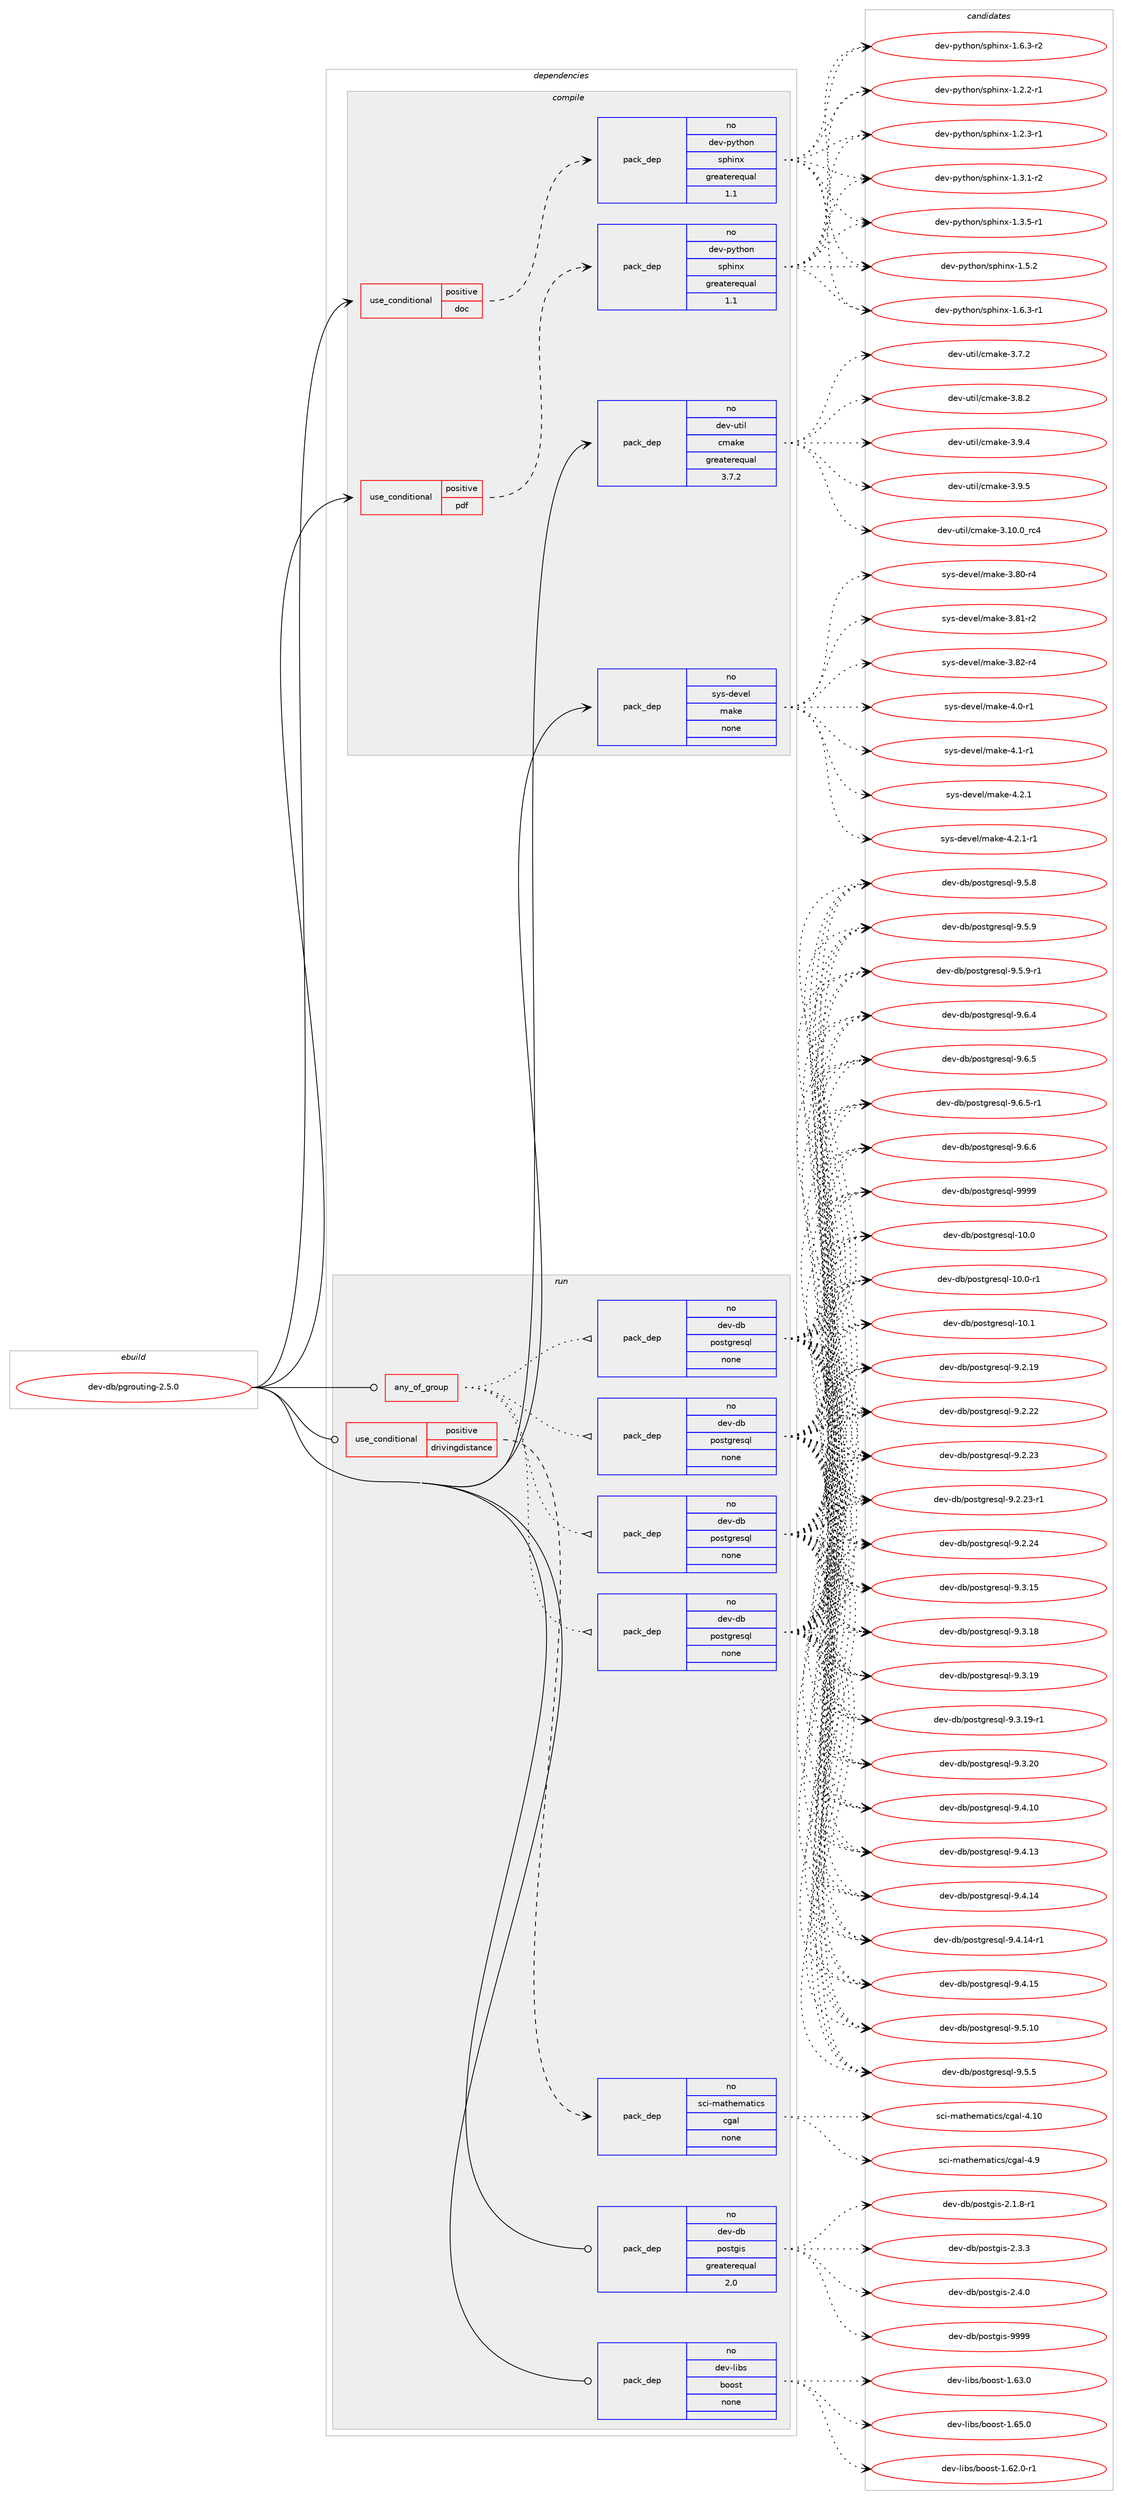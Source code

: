 digraph prolog {

# *************
# Graph options
# *************

newrank=true;
concentrate=true;
compound=true;
graph [rankdir=LR,fontname=Helvetica,fontsize=10,ranksep=1.5];#, ranksep=2.5, nodesep=0.2];
edge  [arrowhead=vee];
node  [fontname=Helvetica,fontsize=10];

# **********
# The ebuild
# **********

subgraph cluster_leftcol {
color=gray;
rank=same;
label=<<i>ebuild</i>>;
id [label="dev-db/pgrouting-2.5.0", color=red, width=4, href="../dev-db/pgrouting-2.5.0.svg"];
}

# ****************
# The dependencies
# ****************

subgraph cluster_midcol {
color=gray;
label=<<i>dependencies</i>>;
subgraph cluster_compile {
fillcolor="#eeeeee";
style=filled;
label=<<i>compile</i>>;
subgraph cond16536 {
dependency68801 [label=<<TABLE BORDER="0" CELLBORDER="1" CELLSPACING="0" CELLPADDING="4"><TR><TD ROWSPAN="3" CELLPADDING="10">use_conditional</TD></TR><TR><TD>positive</TD></TR><TR><TD>doc</TD></TR></TABLE>>, shape=none, color=red];
subgraph pack50741 {
dependency68802 [label=<<TABLE BORDER="0" CELLBORDER="1" CELLSPACING="0" CELLPADDING="4" WIDTH="220"><TR><TD ROWSPAN="6" CELLPADDING="30">pack_dep</TD></TR><TR><TD WIDTH="110">no</TD></TR><TR><TD>dev-python</TD></TR><TR><TD>sphinx</TD></TR><TR><TD>greaterequal</TD></TR><TR><TD>1.1</TD></TR></TABLE>>, shape=none, color=blue];
}
dependency68801:e -> dependency68802:w [weight=20,style="dashed",arrowhead="vee"];
}
id:e -> dependency68801:w [weight=20,style="solid",arrowhead="vee"];
subgraph cond16537 {
dependency68803 [label=<<TABLE BORDER="0" CELLBORDER="1" CELLSPACING="0" CELLPADDING="4"><TR><TD ROWSPAN="3" CELLPADDING="10">use_conditional</TD></TR><TR><TD>positive</TD></TR><TR><TD>pdf</TD></TR></TABLE>>, shape=none, color=red];
subgraph pack50742 {
dependency68804 [label=<<TABLE BORDER="0" CELLBORDER="1" CELLSPACING="0" CELLPADDING="4" WIDTH="220"><TR><TD ROWSPAN="6" CELLPADDING="30">pack_dep</TD></TR><TR><TD WIDTH="110">no</TD></TR><TR><TD>dev-python</TD></TR><TR><TD>sphinx</TD></TR><TR><TD>greaterequal</TD></TR><TR><TD>1.1</TD></TR></TABLE>>, shape=none, color=blue];
}
dependency68803:e -> dependency68804:w [weight=20,style="dashed",arrowhead="vee"];
}
id:e -> dependency68803:w [weight=20,style="solid",arrowhead="vee"];
subgraph pack50743 {
dependency68805 [label=<<TABLE BORDER="0" CELLBORDER="1" CELLSPACING="0" CELLPADDING="4" WIDTH="220"><TR><TD ROWSPAN="6" CELLPADDING="30">pack_dep</TD></TR><TR><TD WIDTH="110">no</TD></TR><TR><TD>dev-util</TD></TR><TR><TD>cmake</TD></TR><TR><TD>greaterequal</TD></TR><TR><TD>3.7.2</TD></TR></TABLE>>, shape=none, color=blue];
}
id:e -> dependency68805:w [weight=20,style="solid",arrowhead="vee"];
subgraph pack50744 {
dependency68806 [label=<<TABLE BORDER="0" CELLBORDER="1" CELLSPACING="0" CELLPADDING="4" WIDTH="220"><TR><TD ROWSPAN="6" CELLPADDING="30">pack_dep</TD></TR><TR><TD WIDTH="110">no</TD></TR><TR><TD>sys-devel</TD></TR><TR><TD>make</TD></TR><TR><TD>none</TD></TR><TR><TD></TD></TR></TABLE>>, shape=none, color=blue];
}
id:e -> dependency68806:w [weight=20,style="solid",arrowhead="vee"];
}
subgraph cluster_compileandrun {
fillcolor="#eeeeee";
style=filled;
label=<<i>compile and run</i>>;
}
subgraph cluster_run {
fillcolor="#eeeeee";
style=filled;
label=<<i>run</i>>;
subgraph any1494 {
dependency68807 [label=<<TABLE BORDER="0" CELLBORDER="1" CELLSPACING="0" CELLPADDING="4"><TR><TD CELLPADDING="10">any_of_group</TD></TR></TABLE>>, shape=none, color=red];subgraph pack50745 {
dependency68808 [label=<<TABLE BORDER="0" CELLBORDER="1" CELLSPACING="0" CELLPADDING="4" WIDTH="220"><TR><TD ROWSPAN="6" CELLPADDING="30">pack_dep</TD></TR><TR><TD WIDTH="110">no</TD></TR><TR><TD>dev-db</TD></TR><TR><TD>postgresql</TD></TR><TR><TD>none</TD></TR><TR><TD></TD></TR></TABLE>>, shape=none, color=blue];
}
dependency68807:e -> dependency68808:w [weight=20,style="dotted",arrowhead="oinv"];
subgraph pack50746 {
dependency68809 [label=<<TABLE BORDER="0" CELLBORDER="1" CELLSPACING="0" CELLPADDING="4" WIDTH="220"><TR><TD ROWSPAN="6" CELLPADDING="30">pack_dep</TD></TR><TR><TD WIDTH="110">no</TD></TR><TR><TD>dev-db</TD></TR><TR><TD>postgresql</TD></TR><TR><TD>none</TD></TR><TR><TD></TD></TR></TABLE>>, shape=none, color=blue];
}
dependency68807:e -> dependency68809:w [weight=20,style="dotted",arrowhead="oinv"];
subgraph pack50747 {
dependency68810 [label=<<TABLE BORDER="0" CELLBORDER="1" CELLSPACING="0" CELLPADDING="4" WIDTH="220"><TR><TD ROWSPAN="6" CELLPADDING="30">pack_dep</TD></TR><TR><TD WIDTH="110">no</TD></TR><TR><TD>dev-db</TD></TR><TR><TD>postgresql</TD></TR><TR><TD>none</TD></TR><TR><TD></TD></TR></TABLE>>, shape=none, color=blue];
}
dependency68807:e -> dependency68810:w [weight=20,style="dotted",arrowhead="oinv"];
subgraph pack50748 {
dependency68811 [label=<<TABLE BORDER="0" CELLBORDER="1" CELLSPACING="0" CELLPADDING="4" WIDTH="220"><TR><TD ROWSPAN="6" CELLPADDING="30">pack_dep</TD></TR><TR><TD WIDTH="110">no</TD></TR><TR><TD>dev-db</TD></TR><TR><TD>postgresql</TD></TR><TR><TD>none</TD></TR><TR><TD></TD></TR></TABLE>>, shape=none, color=blue];
}
dependency68807:e -> dependency68811:w [weight=20,style="dotted",arrowhead="oinv"];
}
id:e -> dependency68807:w [weight=20,style="solid",arrowhead="odot"];
subgraph cond16538 {
dependency68812 [label=<<TABLE BORDER="0" CELLBORDER="1" CELLSPACING="0" CELLPADDING="4"><TR><TD ROWSPAN="3" CELLPADDING="10">use_conditional</TD></TR><TR><TD>positive</TD></TR><TR><TD>drivingdistance</TD></TR></TABLE>>, shape=none, color=red];
subgraph pack50749 {
dependency68813 [label=<<TABLE BORDER="0" CELLBORDER="1" CELLSPACING="0" CELLPADDING="4" WIDTH="220"><TR><TD ROWSPAN="6" CELLPADDING="30">pack_dep</TD></TR><TR><TD WIDTH="110">no</TD></TR><TR><TD>sci-mathematics</TD></TR><TR><TD>cgal</TD></TR><TR><TD>none</TD></TR><TR><TD></TD></TR></TABLE>>, shape=none, color=blue];
}
dependency68812:e -> dependency68813:w [weight=20,style="dashed",arrowhead="vee"];
}
id:e -> dependency68812:w [weight=20,style="solid",arrowhead="odot"];
subgraph pack50750 {
dependency68814 [label=<<TABLE BORDER="0" CELLBORDER="1" CELLSPACING="0" CELLPADDING="4" WIDTH="220"><TR><TD ROWSPAN="6" CELLPADDING="30">pack_dep</TD></TR><TR><TD WIDTH="110">no</TD></TR><TR><TD>dev-db</TD></TR><TR><TD>postgis</TD></TR><TR><TD>greaterequal</TD></TR><TR><TD>2.0</TD></TR></TABLE>>, shape=none, color=blue];
}
id:e -> dependency68814:w [weight=20,style="solid",arrowhead="odot"];
subgraph pack50751 {
dependency68815 [label=<<TABLE BORDER="0" CELLBORDER="1" CELLSPACING="0" CELLPADDING="4" WIDTH="220"><TR><TD ROWSPAN="6" CELLPADDING="30">pack_dep</TD></TR><TR><TD WIDTH="110">no</TD></TR><TR><TD>dev-libs</TD></TR><TR><TD>boost</TD></TR><TR><TD>none</TD></TR><TR><TD></TD></TR></TABLE>>, shape=none, color=blue];
}
id:e -> dependency68815:w [weight=20,style="solid",arrowhead="odot"];
}
}

# **************
# The candidates
# **************

subgraph cluster_choices {
rank=same;
color=gray;
label=<<i>candidates</i>>;

subgraph choice50741 {
color=black;
nodesep=1;
choice10010111845112121116104111110471151121041051101204549465046504511449 [label="dev-python/sphinx-1.2.2-r1", color=red, width=4,href="../dev-python/sphinx-1.2.2-r1.svg"];
choice10010111845112121116104111110471151121041051101204549465046514511449 [label="dev-python/sphinx-1.2.3-r1", color=red, width=4,href="../dev-python/sphinx-1.2.3-r1.svg"];
choice10010111845112121116104111110471151121041051101204549465146494511450 [label="dev-python/sphinx-1.3.1-r2", color=red, width=4,href="../dev-python/sphinx-1.3.1-r2.svg"];
choice10010111845112121116104111110471151121041051101204549465146534511449 [label="dev-python/sphinx-1.3.5-r1", color=red, width=4,href="../dev-python/sphinx-1.3.5-r1.svg"];
choice1001011184511212111610411111047115112104105110120454946534650 [label="dev-python/sphinx-1.5.2", color=red, width=4,href="../dev-python/sphinx-1.5.2.svg"];
choice10010111845112121116104111110471151121041051101204549465446514511449 [label="dev-python/sphinx-1.6.3-r1", color=red, width=4,href="../dev-python/sphinx-1.6.3-r1.svg"];
choice10010111845112121116104111110471151121041051101204549465446514511450 [label="dev-python/sphinx-1.6.3-r2", color=red, width=4,href="../dev-python/sphinx-1.6.3-r2.svg"];
dependency68802:e -> choice10010111845112121116104111110471151121041051101204549465046504511449:w [style=dotted,weight="100"];
dependency68802:e -> choice10010111845112121116104111110471151121041051101204549465046514511449:w [style=dotted,weight="100"];
dependency68802:e -> choice10010111845112121116104111110471151121041051101204549465146494511450:w [style=dotted,weight="100"];
dependency68802:e -> choice10010111845112121116104111110471151121041051101204549465146534511449:w [style=dotted,weight="100"];
dependency68802:e -> choice1001011184511212111610411111047115112104105110120454946534650:w [style=dotted,weight="100"];
dependency68802:e -> choice10010111845112121116104111110471151121041051101204549465446514511449:w [style=dotted,weight="100"];
dependency68802:e -> choice10010111845112121116104111110471151121041051101204549465446514511450:w [style=dotted,weight="100"];
}
subgraph choice50742 {
color=black;
nodesep=1;
choice10010111845112121116104111110471151121041051101204549465046504511449 [label="dev-python/sphinx-1.2.2-r1", color=red, width=4,href="../dev-python/sphinx-1.2.2-r1.svg"];
choice10010111845112121116104111110471151121041051101204549465046514511449 [label="dev-python/sphinx-1.2.3-r1", color=red, width=4,href="../dev-python/sphinx-1.2.3-r1.svg"];
choice10010111845112121116104111110471151121041051101204549465146494511450 [label="dev-python/sphinx-1.3.1-r2", color=red, width=4,href="../dev-python/sphinx-1.3.1-r2.svg"];
choice10010111845112121116104111110471151121041051101204549465146534511449 [label="dev-python/sphinx-1.3.5-r1", color=red, width=4,href="../dev-python/sphinx-1.3.5-r1.svg"];
choice1001011184511212111610411111047115112104105110120454946534650 [label="dev-python/sphinx-1.5.2", color=red, width=4,href="../dev-python/sphinx-1.5.2.svg"];
choice10010111845112121116104111110471151121041051101204549465446514511449 [label="dev-python/sphinx-1.6.3-r1", color=red, width=4,href="../dev-python/sphinx-1.6.3-r1.svg"];
choice10010111845112121116104111110471151121041051101204549465446514511450 [label="dev-python/sphinx-1.6.3-r2", color=red, width=4,href="../dev-python/sphinx-1.6.3-r2.svg"];
dependency68804:e -> choice10010111845112121116104111110471151121041051101204549465046504511449:w [style=dotted,weight="100"];
dependency68804:e -> choice10010111845112121116104111110471151121041051101204549465046514511449:w [style=dotted,weight="100"];
dependency68804:e -> choice10010111845112121116104111110471151121041051101204549465146494511450:w [style=dotted,weight="100"];
dependency68804:e -> choice10010111845112121116104111110471151121041051101204549465146534511449:w [style=dotted,weight="100"];
dependency68804:e -> choice1001011184511212111610411111047115112104105110120454946534650:w [style=dotted,weight="100"];
dependency68804:e -> choice10010111845112121116104111110471151121041051101204549465446514511449:w [style=dotted,weight="100"];
dependency68804:e -> choice10010111845112121116104111110471151121041051101204549465446514511450:w [style=dotted,weight="100"];
}
subgraph choice50743 {
color=black;
nodesep=1;
choice1001011184511711610510847991099710710145514649484648951149952 [label="dev-util/cmake-3.10.0_rc4", color=red, width=4,href="../dev-util/cmake-3.10.0_rc4.svg"];
choice10010111845117116105108479910997107101455146554650 [label="dev-util/cmake-3.7.2", color=red, width=4,href="../dev-util/cmake-3.7.2.svg"];
choice10010111845117116105108479910997107101455146564650 [label="dev-util/cmake-3.8.2", color=red, width=4,href="../dev-util/cmake-3.8.2.svg"];
choice10010111845117116105108479910997107101455146574652 [label="dev-util/cmake-3.9.4", color=red, width=4,href="../dev-util/cmake-3.9.4.svg"];
choice10010111845117116105108479910997107101455146574653 [label="dev-util/cmake-3.9.5", color=red, width=4,href="../dev-util/cmake-3.9.5.svg"];
dependency68805:e -> choice1001011184511711610510847991099710710145514649484648951149952:w [style=dotted,weight="100"];
dependency68805:e -> choice10010111845117116105108479910997107101455146554650:w [style=dotted,weight="100"];
dependency68805:e -> choice10010111845117116105108479910997107101455146564650:w [style=dotted,weight="100"];
dependency68805:e -> choice10010111845117116105108479910997107101455146574652:w [style=dotted,weight="100"];
dependency68805:e -> choice10010111845117116105108479910997107101455146574653:w [style=dotted,weight="100"];
}
subgraph choice50744 {
color=black;
nodesep=1;
choice11512111545100101118101108471099710710145514656484511452 [label="sys-devel/make-3.80-r4", color=red, width=4,href="../sys-devel/make-3.80-r4.svg"];
choice11512111545100101118101108471099710710145514656494511450 [label="sys-devel/make-3.81-r2", color=red, width=4,href="../sys-devel/make-3.81-r2.svg"];
choice11512111545100101118101108471099710710145514656504511452 [label="sys-devel/make-3.82-r4", color=red, width=4,href="../sys-devel/make-3.82-r4.svg"];
choice115121115451001011181011084710997107101455246484511449 [label="sys-devel/make-4.0-r1", color=red, width=4,href="../sys-devel/make-4.0-r1.svg"];
choice115121115451001011181011084710997107101455246494511449 [label="sys-devel/make-4.1-r1", color=red, width=4,href="../sys-devel/make-4.1-r1.svg"];
choice115121115451001011181011084710997107101455246504649 [label="sys-devel/make-4.2.1", color=red, width=4,href="../sys-devel/make-4.2.1.svg"];
choice1151211154510010111810110847109971071014552465046494511449 [label="sys-devel/make-4.2.1-r1", color=red, width=4,href="../sys-devel/make-4.2.1-r1.svg"];
dependency68806:e -> choice11512111545100101118101108471099710710145514656484511452:w [style=dotted,weight="100"];
dependency68806:e -> choice11512111545100101118101108471099710710145514656494511450:w [style=dotted,weight="100"];
dependency68806:e -> choice11512111545100101118101108471099710710145514656504511452:w [style=dotted,weight="100"];
dependency68806:e -> choice115121115451001011181011084710997107101455246484511449:w [style=dotted,weight="100"];
dependency68806:e -> choice115121115451001011181011084710997107101455246494511449:w [style=dotted,weight="100"];
dependency68806:e -> choice115121115451001011181011084710997107101455246504649:w [style=dotted,weight="100"];
dependency68806:e -> choice1151211154510010111810110847109971071014552465046494511449:w [style=dotted,weight="100"];
}
subgraph choice50745 {
color=black;
nodesep=1;
choice1001011184510098471121111151161031141011151131084549484648 [label="dev-db/postgresql-10.0", color=red, width=4,href="../dev-db/postgresql-10.0.svg"];
choice10010111845100984711211111511610311410111511310845494846484511449 [label="dev-db/postgresql-10.0-r1", color=red, width=4,href="../dev-db/postgresql-10.0-r1.svg"];
choice1001011184510098471121111151161031141011151131084549484649 [label="dev-db/postgresql-10.1", color=red, width=4,href="../dev-db/postgresql-10.1.svg"];
choice10010111845100984711211111511610311410111511310845574650464957 [label="dev-db/postgresql-9.2.19", color=red, width=4,href="../dev-db/postgresql-9.2.19.svg"];
choice10010111845100984711211111511610311410111511310845574650465050 [label="dev-db/postgresql-9.2.22", color=red, width=4,href="../dev-db/postgresql-9.2.22.svg"];
choice10010111845100984711211111511610311410111511310845574650465051 [label="dev-db/postgresql-9.2.23", color=red, width=4,href="../dev-db/postgresql-9.2.23.svg"];
choice100101118451009847112111115116103114101115113108455746504650514511449 [label="dev-db/postgresql-9.2.23-r1", color=red, width=4,href="../dev-db/postgresql-9.2.23-r1.svg"];
choice10010111845100984711211111511610311410111511310845574650465052 [label="dev-db/postgresql-9.2.24", color=red, width=4,href="../dev-db/postgresql-9.2.24.svg"];
choice10010111845100984711211111511610311410111511310845574651464953 [label="dev-db/postgresql-9.3.15", color=red, width=4,href="../dev-db/postgresql-9.3.15.svg"];
choice10010111845100984711211111511610311410111511310845574651464956 [label="dev-db/postgresql-9.3.18", color=red, width=4,href="../dev-db/postgresql-9.3.18.svg"];
choice10010111845100984711211111511610311410111511310845574651464957 [label="dev-db/postgresql-9.3.19", color=red, width=4,href="../dev-db/postgresql-9.3.19.svg"];
choice100101118451009847112111115116103114101115113108455746514649574511449 [label="dev-db/postgresql-9.3.19-r1", color=red, width=4,href="../dev-db/postgresql-9.3.19-r1.svg"];
choice10010111845100984711211111511610311410111511310845574651465048 [label="dev-db/postgresql-9.3.20", color=red, width=4,href="../dev-db/postgresql-9.3.20.svg"];
choice10010111845100984711211111511610311410111511310845574652464948 [label="dev-db/postgresql-9.4.10", color=red, width=4,href="../dev-db/postgresql-9.4.10.svg"];
choice10010111845100984711211111511610311410111511310845574652464951 [label="dev-db/postgresql-9.4.13", color=red, width=4,href="../dev-db/postgresql-9.4.13.svg"];
choice10010111845100984711211111511610311410111511310845574652464952 [label="dev-db/postgresql-9.4.14", color=red, width=4,href="../dev-db/postgresql-9.4.14.svg"];
choice100101118451009847112111115116103114101115113108455746524649524511449 [label="dev-db/postgresql-9.4.14-r1", color=red, width=4,href="../dev-db/postgresql-9.4.14-r1.svg"];
choice10010111845100984711211111511610311410111511310845574652464953 [label="dev-db/postgresql-9.4.15", color=red, width=4,href="../dev-db/postgresql-9.4.15.svg"];
choice10010111845100984711211111511610311410111511310845574653464948 [label="dev-db/postgresql-9.5.10", color=red, width=4,href="../dev-db/postgresql-9.5.10.svg"];
choice100101118451009847112111115116103114101115113108455746534653 [label="dev-db/postgresql-9.5.5", color=red, width=4,href="../dev-db/postgresql-9.5.5.svg"];
choice100101118451009847112111115116103114101115113108455746534656 [label="dev-db/postgresql-9.5.8", color=red, width=4,href="../dev-db/postgresql-9.5.8.svg"];
choice100101118451009847112111115116103114101115113108455746534657 [label="dev-db/postgresql-9.5.9", color=red, width=4,href="../dev-db/postgresql-9.5.9.svg"];
choice1001011184510098471121111151161031141011151131084557465346574511449 [label="dev-db/postgresql-9.5.9-r1", color=red, width=4,href="../dev-db/postgresql-9.5.9-r1.svg"];
choice100101118451009847112111115116103114101115113108455746544652 [label="dev-db/postgresql-9.6.4", color=red, width=4,href="../dev-db/postgresql-9.6.4.svg"];
choice100101118451009847112111115116103114101115113108455746544653 [label="dev-db/postgresql-9.6.5", color=red, width=4,href="../dev-db/postgresql-9.6.5.svg"];
choice1001011184510098471121111151161031141011151131084557465446534511449 [label="dev-db/postgresql-9.6.5-r1", color=red, width=4,href="../dev-db/postgresql-9.6.5-r1.svg"];
choice100101118451009847112111115116103114101115113108455746544654 [label="dev-db/postgresql-9.6.6", color=red, width=4,href="../dev-db/postgresql-9.6.6.svg"];
choice1001011184510098471121111151161031141011151131084557575757 [label="dev-db/postgresql-9999", color=red, width=4,href="../dev-db/postgresql-9999.svg"];
dependency68808:e -> choice1001011184510098471121111151161031141011151131084549484648:w [style=dotted,weight="100"];
dependency68808:e -> choice10010111845100984711211111511610311410111511310845494846484511449:w [style=dotted,weight="100"];
dependency68808:e -> choice1001011184510098471121111151161031141011151131084549484649:w [style=dotted,weight="100"];
dependency68808:e -> choice10010111845100984711211111511610311410111511310845574650464957:w [style=dotted,weight="100"];
dependency68808:e -> choice10010111845100984711211111511610311410111511310845574650465050:w [style=dotted,weight="100"];
dependency68808:e -> choice10010111845100984711211111511610311410111511310845574650465051:w [style=dotted,weight="100"];
dependency68808:e -> choice100101118451009847112111115116103114101115113108455746504650514511449:w [style=dotted,weight="100"];
dependency68808:e -> choice10010111845100984711211111511610311410111511310845574650465052:w [style=dotted,weight="100"];
dependency68808:e -> choice10010111845100984711211111511610311410111511310845574651464953:w [style=dotted,weight="100"];
dependency68808:e -> choice10010111845100984711211111511610311410111511310845574651464956:w [style=dotted,weight="100"];
dependency68808:e -> choice10010111845100984711211111511610311410111511310845574651464957:w [style=dotted,weight="100"];
dependency68808:e -> choice100101118451009847112111115116103114101115113108455746514649574511449:w [style=dotted,weight="100"];
dependency68808:e -> choice10010111845100984711211111511610311410111511310845574651465048:w [style=dotted,weight="100"];
dependency68808:e -> choice10010111845100984711211111511610311410111511310845574652464948:w [style=dotted,weight="100"];
dependency68808:e -> choice10010111845100984711211111511610311410111511310845574652464951:w [style=dotted,weight="100"];
dependency68808:e -> choice10010111845100984711211111511610311410111511310845574652464952:w [style=dotted,weight="100"];
dependency68808:e -> choice100101118451009847112111115116103114101115113108455746524649524511449:w [style=dotted,weight="100"];
dependency68808:e -> choice10010111845100984711211111511610311410111511310845574652464953:w [style=dotted,weight="100"];
dependency68808:e -> choice10010111845100984711211111511610311410111511310845574653464948:w [style=dotted,weight="100"];
dependency68808:e -> choice100101118451009847112111115116103114101115113108455746534653:w [style=dotted,weight="100"];
dependency68808:e -> choice100101118451009847112111115116103114101115113108455746534656:w [style=dotted,weight="100"];
dependency68808:e -> choice100101118451009847112111115116103114101115113108455746534657:w [style=dotted,weight="100"];
dependency68808:e -> choice1001011184510098471121111151161031141011151131084557465346574511449:w [style=dotted,weight="100"];
dependency68808:e -> choice100101118451009847112111115116103114101115113108455746544652:w [style=dotted,weight="100"];
dependency68808:e -> choice100101118451009847112111115116103114101115113108455746544653:w [style=dotted,weight="100"];
dependency68808:e -> choice1001011184510098471121111151161031141011151131084557465446534511449:w [style=dotted,weight="100"];
dependency68808:e -> choice100101118451009847112111115116103114101115113108455746544654:w [style=dotted,weight="100"];
dependency68808:e -> choice1001011184510098471121111151161031141011151131084557575757:w [style=dotted,weight="100"];
}
subgraph choice50746 {
color=black;
nodesep=1;
choice1001011184510098471121111151161031141011151131084549484648 [label="dev-db/postgresql-10.0", color=red, width=4,href="../dev-db/postgresql-10.0.svg"];
choice10010111845100984711211111511610311410111511310845494846484511449 [label="dev-db/postgresql-10.0-r1", color=red, width=4,href="../dev-db/postgresql-10.0-r1.svg"];
choice1001011184510098471121111151161031141011151131084549484649 [label="dev-db/postgresql-10.1", color=red, width=4,href="../dev-db/postgresql-10.1.svg"];
choice10010111845100984711211111511610311410111511310845574650464957 [label="dev-db/postgresql-9.2.19", color=red, width=4,href="../dev-db/postgresql-9.2.19.svg"];
choice10010111845100984711211111511610311410111511310845574650465050 [label="dev-db/postgresql-9.2.22", color=red, width=4,href="../dev-db/postgresql-9.2.22.svg"];
choice10010111845100984711211111511610311410111511310845574650465051 [label="dev-db/postgresql-9.2.23", color=red, width=4,href="../dev-db/postgresql-9.2.23.svg"];
choice100101118451009847112111115116103114101115113108455746504650514511449 [label="dev-db/postgresql-9.2.23-r1", color=red, width=4,href="../dev-db/postgresql-9.2.23-r1.svg"];
choice10010111845100984711211111511610311410111511310845574650465052 [label="dev-db/postgresql-9.2.24", color=red, width=4,href="../dev-db/postgresql-9.2.24.svg"];
choice10010111845100984711211111511610311410111511310845574651464953 [label="dev-db/postgresql-9.3.15", color=red, width=4,href="../dev-db/postgresql-9.3.15.svg"];
choice10010111845100984711211111511610311410111511310845574651464956 [label="dev-db/postgresql-9.3.18", color=red, width=4,href="../dev-db/postgresql-9.3.18.svg"];
choice10010111845100984711211111511610311410111511310845574651464957 [label="dev-db/postgresql-9.3.19", color=red, width=4,href="../dev-db/postgresql-9.3.19.svg"];
choice100101118451009847112111115116103114101115113108455746514649574511449 [label="dev-db/postgresql-9.3.19-r1", color=red, width=4,href="../dev-db/postgresql-9.3.19-r1.svg"];
choice10010111845100984711211111511610311410111511310845574651465048 [label="dev-db/postgresql-9.3.20", color=red, width=4,href="../dev-db/postgresql-9.3.20.svg"];
choice10010111845100984711211111511610311410111511310845574652464948 [label="dev-db/postgresql-9.4.10", color=red, width=4,href="../dev-db/postgresql-9.4.10.svg"];
choice10010111845100984711211111511610311410111511310845574652464951 [label="dev-db/postgresql-9.4.13", color=red, width=4,href="../dev-db/postgresql-9.4.13.svg"];
choice10010111845100984711211111511610311410111511310845574652464952 [label="dev-db/postgresql-9.4.14", color=red, width=4,href="../dev-db/postgresql-9.4.14.svg"];
choice100101118451009847112111115116103114101115113108455746524649524511449 [label="dev-db/postgresql-9.4.14-r1", color=red, width=4,href="../dev-db/postgresql-9.4.14-r1.svg"];
choice10010111845100984711211111511610311410111511310845574652464953 [label="dev-db/postgresql-9.4.15", color=red, width=4,href="../dev-db/postgresql-9.4.15.svg"];
choice10010111845100984711211111511610311410111511310845574653464948 [label="dev-db/postgresql-9.5.10", color=red, width=4,href="../dev-db/postgresql-9.5.10.svg"];
choice100101118451009847112111115116103114101115113108455746534653 [label="dev-db/postgresql-9.5.5", color=red, width=4,href="../dev-db/postgresql-9.5.5.svg"];
choice100101118451009847112111115116103114101115113108455746534656 [label="dev-db/postgresql-9.5.8", color=red, width=4,href="../dev-db/postgresql-9.5.8.svg"];
choice100101118451009847112111115116103114101115113108455746534657 [label="dev-db/postgresql-9.5.9", color=red, width=4,href="../dev-db/postgresql-9.5.9.svg"];
choice1001011184510098471121111151161031141011151131084557465346574511449 [label="dev-db/postgresql-9.5.9-r1", color=red, width=4,href="../dev-db/postgresql-9.5.9-r1.svg"];
choice100101118451009847112111115116103114101115113108455746544652 [label="dev-db/postgresql-9.6.4", color=red, width=4,href="../dev-db/postgresql-9.6.4.svg"];
choice100101118451009847112111115116103114101115113108455746544653 [label="dev-db/postgresql-9.6.5", color=red, width=4,href="../dev-db/postgresql-9.6.5.svg"];
choice1001011184510098471121111151161031141011151131084557465446534511449 [label="dev-db/postgresql-9.6.5-r1", color=red, width=4,href="../dev-db/postgresql-9.6.5-r1.svg"];
choice100101118451009847112111115116103114101115113108455746544654 [label="dev-db/postgresql-9.6.6", color=red, width=4,href="../dev-db/postgresql-9.6.6.svg"];
choice1001011184510098471121111151161031141011151131084557575757 [label="dev-db/postgresql-9999", color=red, width=4,href="../dev-db/postgresql-9999.svg"];
dependency68809:e -> choice1001011184510098471121111151161031141011151131084549484648:w [style=dotted,weight="100"];
dependency68809:e -> choice10010111845100984711211111511610311410111511310845494846484511449:w [style=dotted,weight="100"];
dependency68809:e -> choice1001011184510098471121111151161031141011151131084549484649:w [style=dotted,weight="100"];
dependency68809:e -> choice10010111845100984711211111511610311410111511310845574650464957:w [style=dotted,weight="100"];
dependency68809:e -> choice10010111845100984711211111511610311410111511310845574650465050:w [style=dotted,weight="100"];
dependency68809:e -> choice10010111845100984711211111511610311410111511310845574650465051:w [style=dotted,weight="100"];
dependency68809:e -> choice100101118451009847112111115116103114101115113108455746504650514511449:w [style=dotted,weight="100"];
dependency68809:e -> choice10010111845100984711211111511610311410111511310845574650465052:w [style=dotted,weight="100"];
dependency68809:e -> choice10010111845100984711211111511610311410111511310845574651464953:w [style=dotted,weight="100"];
dependency68809:e -> choice10010111845100984711211111511610311410111511310845574651464956:w [style=dotted,weight="100"];
dependency68809:e -> choice10010111845100984711211111511610311410111511310845574651464957:w [style=dotted,weight="100"];
dependency68809:e -> choice100101118451009847112111115116103114101115113108455746514649574511449:w [style=dotted,weight="100"];
dependency68809:e -> choice10010111845100984711211111511610311410111511310845574651465048:w [style=dotted,weight="100"];
dependency68809:e -> choice10010111845100984711211111511610311410111511310845574652464948:w [style=dotted,weight="100"];
dependency68809:e -> choice10010111845100984711211111511610311410111511310845574652464951:w [style=dotted,weight="100"];
dependency68809:e -> choice10010111845100984711211111511610311410111511310845574652464952:w [style=dotted,weight="100"];
dependency68809:e -> choice100101118451009847112111115116103114101115113108455746524649524511449:w [style=dotted,weight="100"];
dependency68809:e -> choice10010111845100984711211111511610311410111511310845574652464953:w [style=dotted,weight="100"];
dependency68809:e -> choice10010111845100984711211111511610311410111511310845574653464948:w [style=dotted,weight="100"];
dependency68809:e -> choice100101118451009847112111115116103114101115113108455746534653:w [style=dotted,weight="100"];
dependency68809:e -> choice100101118451009847112111115116103114101115113108455746534656:w [style=dotted,weight="100"];
dependency68809:e -> choice100101118451009847112111115116103114101115113108455746534657:w [style=dotted,weight="100"];
dependency68809:e -> choice1001011184510098471121111151161031141011151131084557465346574511449:w [style=dotted,weight="100"];
dependency68809:e -> choice100101118451009847112111115116103114101115113108455746544652:w [style=dotted,weight="100"];
dependency68809:e -> choice100101118451009847112111115116103114101115113108455746544653:w [style=dotted,weight="100"];
dependency68809:e -> choice1001011184510098471121111151161031141011151131084557465446534511449:w [style=dotted,weight="100"];
dependency68809:e -> choice100101118451009847112111115116103114101115113108455746544654:w [style=dotted,weight="100"];
dependency68809:e -> choice1001011184510098471121111151161031141011151131084557575757:w [style=dotted,weight="100"];
}
subgraph choice50747 {
color=black;
nodesep=1;
choice1001011184510098471121111151161031141011151131084549484648 [label="dev-db/postgresql-10.0", color=red, width=4,href="../dev-db/postgresql-10.0.svg"];
choice10010111845100984711211111511610311410111511310845494846484511449 [label="dev-db/postgresql-10.0-r1", color=red, width=4,href="../dev-db/postgresql-10.0-r1.svg"];
choice1001011184510098471121111151161031141011151131084549484649 [label="dev-db/postgresql-10.1", color=red, width=4,href="../dev-db/postgresql-10.1.svg"];
choice10010111845100984711211111511610311410111511310845574650464957 [label="dev-db/postgresql-9.2.19", color=red, width=4,href="../dev-db/postgresql-9.2.19.svg"];
choice10010111845100984711211111511610311410111511310845574650465050 [label="dev-db/postgresql-9.2.22", color=red, width=4,href="../dev-db/postgresql-9.2.22.svg"];
choice10010111845100984711211111511610311410111511310845574650465051 [label="dev-db/postgresql-9.2.23", color=red, width=4,href="../dev-db/postgresql-9.2.23.svg"];
choice100101118451009847112111115116103114101115113108455746504650514511449 [label="dev-db/postgresql-9.2.23-r1", color=red, width=4,href="../dev-db/postgresql-9.2.23-r1.svg"];
choice10010111845100984711211111511610311410111511310845574650465052 [label="dev-db/postgresql-9.2.24", color=red, width=4,href="../dev-db/postgresql-9.2.24.svg"];
choice10010111845100984711211111511610311410111511310845574651464953 [label="dev-db/postgresql-9.3.15", color=red, width=4,href="../dev-db/postgresql-9.3.15.svg"];
choice10010111845100984711211111511610311410111511310845574651464956 [label="dev-db/postgresql-9.3.18", color=red, width=4,href="../dev-db/postgresql-9.3.18.svg"];
choice10010111845100984711211111511610311410111511310845574651464957 [label="dev-db/postgresql-9.3.19", color=red, width=4,href="../dev-db/postgresql-9.3.19.svg"];
choice100101118451009847112111115116103114101115113108455746514649574511449 [label="dev-db/postgresql-9.3.19-r1", color=red, width=4,href="../dev-db/postgresql-9.3.19-r1.svg"];
choice10010111845100984711211111511610311410111511310845574651465048 [label="dev-db/postgresql-9.3.20", color=red, width=4,href="../dev-db/postgresql-9.3.20.svg"];
choice10010111845100984711211111511610311410111511310845574652464948 [label="dev-db/postgresql-9.4.10", color=red, width=4,href="../dev-db/postgresql-9.4.10.svg"];
choice10010111845100984711211111511610311410111511310845574652464951 [label="dev-db/postgresql-9.4.13", color=red, width=4,href="../dev-db/postgresql-9.4.13.svg"];
choice10010111845100984711211111511610311410111511310845574652464952 [label="dev-db/postgresql-9.4.14", color=red, width=4,href="../dev-db/postgresql-9.4.14.svg"];
choice100101118451009847112111115116103114101115113108455746524649524511449 [label="dev-db/postgresql-9.4.14-r1", color=red, width=4,href="../dev-db/postgresql-9.4.14-r1.svg"];
choice10010111845100984711211111511610311410111511310845574652464953 [label="dev-db/postgresql-9.4.15", color=red, width=4,href="../dev-db/postgresql-9.4.15.svg"];
choice10010111845100984711211111511610311410111511310845574653464948 [label="dev-db/postgresql-9.5.10", color=red, width=4,href="../dev-db/postgresql-9.5.10.svg"];
choice100101118451009847112111115116103114101115113108455746534653 [label="dev-db/postgresql-9.5.5", color=red, width=4,href="../dev-db/postgresql-9.5.5.svg"];
choice100101118451009847112111115116103114101115113108455746534656 [label="dev-db/postgresql-9.5.8", color=red, width=4,href="../dev-db/postgresql-9.5.8.svg"];
choice100101118451009847112111115116103114101115113108455746534657 [label="dev-db/postgresql-9.5.9", color=red, width=4,href="../dev-db/postgresql-9.5.9.svg"];
choice1001011184510098471121111151161031141011151131084557465346574511449 [label="dev-db/postgresql-9.5.9-r1", color=red, width=4,href="../dev-db/postgresql-9.5.9-r1.svg"];
choice100101118451009847112111115116103114101115113108455746544652 [label="dev-db/postgresql-9.6.4", color=red, width=4,href="../dev-db/postgresql-9.6.4.svg"];
choice100101118451009847112111115116103114101115113108455746544653 [label="dev-db/postgresql-9.6.5", color=red, width=4,href="../dev-db/postgresql-9.6.5.svg"];
choice1001011184510098471121111151161031141011151131084557465446534511449 [label="dev-db/postgresql-9.6.5-r1", color=red, width=4,href="../dev-db/postgresql-9.6.5-r1.svg"];
choice100101118451009847112111115116103114101115113108455746544654 [label="dev-db/postgresql-9.6.6", color=red, width=4,href="../dev-db/postgresql-9.6.6.svg"];
choice1001011184510098471121111151161031141011151131084557575757 [label="dev-db/postgresql-9999", color=red, width=4,href="../dev-db/postgresql-9999.svg"];
dependency68810:e -> choice1001011184510098471121111151161031141011151131084549484648:w [style=dotted,weight="100"];
dependency68810:e -> choice10010111845100984711211111511610311410111511310845494846484511449:w [style=dotted,weight="100"];
dependency68810:e -> choice1001011184510098471121111151161031141011151131084549484649:w [style=dotted,weight="100"];
dependency68810:e -> choice10010111845100984711211111511610311410111511310845574650464957:w [style=dotted,weight="100"];
dependency68810:e -> choice10010111845100984711211111511610311410111511310845574650465050:w [style=dotted,weight="100"];
dependency68810:e -> choice10010111845100984711211111511610311410111511310845574650465051:w [style=dotted,weight="100"];
dependency68810:e -> choice100101118451009847112111115116103114101115113108455746504650514511449:w [style=dotted,weight="100"];
dependency68810:e -> choice10010111845100984711211111511610311410111511310845574650465052:w [style=dotted,weight="100"];
dependency68810:e -> choice10010111845100984711211111511610311410111511310845574651464953:w [style=dotted,weight="100"];
dependency68810:e -> choice10010111845100984711211111511610311410111511310845574651464956:w [style=dotted,weight="100"];
dependency68810:e -> choice10010111845100984711211111511610311410111511310845574651464957:w [style=dotted,weight="100"];
dependency68810:e -> choice100101118451009847112111115116103114101115113108455746514649574511449:w [style=dotted,weight="100"];
dependency68810:e -> choice10010111845100984711211111511610311410111511310845574651465048:w [style=dotted,weight="100"];
dependency68810:e -> choice10010111845100984711211111511610311410111511310845574652464948:w [style=dotted,weight="100"];
dependency68810:e -> choice10010111845100984711211111511610311410111511310845574652464951:w [style=dotted,weight="100"];
dependency68810:e -> choice10010111845100984711211111511610311410111511310845574652464952:w [style=dotted,weight="100"];
dependency68810:e -> choice100101118451009847112111115116103114101115113108455746524649524511449:w [style=dotted,weight="100"];
dependency68810:e -> choice10010111845100984711211111511610311410111511310845574652464953:w [style=dotted,weight="100"];
dependency68810:e -> choice10010111845100984711211111511610311410111511310845574653464948:w [style=dotted,weight="100"];
dependency68810:e -> choice100101118451009847112111115116103114101115113108455746534653:w [style=dotted,weight="100"];
dependency68810:e -> choice100101118451009847112111115116103114101115113108455746534656:w [style=dotted,weight="100"];
dependency68810:e -> choice100101118451009847112111115116103114101115113108455746534657:w [style=dotted,weight="100"];
dependency68810:e -> choice1001011184510098471121111151161031141011151131084557465346574511449:w [style=dotted,weight="100"];
dependency68810:e -> choice100101118451009847112111115116103114101115113108455746544652:w [style=dotted,weight="100"];
dependency68810:e -> choice100101118451009847112111115116103114101115113108455746544653:w [style=dotted,weight="100"];
dependency68810:e -> choice1001011184510098471121111151161031141011151131084557465446534511449:w [style=dotted,weight="100"];
dependency68810:e -> choice100101118451009847112111115116103114101115113108455746544654:w [style=dotted,weight="100"];
dependency68810:e -> choice1001011184510098471121111151161031141011151131084557575757:w [style=dotted,weight="100"];
}
subgraph choice50748 {
color=black;
nodesep=1;
choice1001011184510098471121111151161031141011151131084549484648 [label="dev-db/postgresql-10.0", color=red, width=4,href="../dev-db/postgresql-10.0.svg"];
choice10010111845100984711211111511610311410111511310845494846484511449 [label="dev-db/postgresql-10.0-r1", color=red, width=4,href="../dev-db/postgresql-10.0-r1.svg"];
choice1001011184510098471121111151161031141011151131084549484649 [label="dev-db/postgresql-10.1", color=red, width=4,href="../dev-db/postgresql-10.1.svg"];
choice10010111845100984711211111511610311410111511310845574650464957 [label="dev-db/postgresql-9.2.19", color=red, width=4,href="../dev-db/postgresql-9.2.19.svg"];
choice10010111845100984711211111511610311410111511310845574650465050 [label="dev-db/postgresql-9.2.22", color=red, width=4,href="../dev-db/postgresql-9.2.22.svg"];
choice10010111845100984711211111511610311410111511310845574650465051 [label="dev-db/postgresql-9.2.23", color=red, width=4,href="../dev-db/postgresql-9.2.23.svg"];
choice100101118451009847112111115116103114101115113108455746504650514511449 [label="dev-db/postgresql-9.2.23-r1", color=red, width=4,href="../dev-db/postgresql-9.2.23-r1.svg"];
choice10010111845100984711211111511610311410111511310845574650465052 [label="dev-db/postgresql-9.2.24", color=red, width=4,href="../dev-db/postgresql-9.2.24.svg"];
choice10010111845100984711211111511610311410111511310845574651464953 [label="dev-db/postgresql-9.3.15", color=red, width=4,href="../dev-db/postgresql-9.3.15.svg"];
choice10010111845100984711211111511610311410111511310845574651464956 [label="dev-db/postgresql-9.3.18", color=red, width=4,href="../dev-db/postgresql-9.3.18.svg"];
choice10010111845100984711211111511610311410111511310845574651464957 [label="dev-db/postgresql-9.3.19", color=red, width=4,href="../dev-db/postgresql-9.3.19.svg"];
choice100101118451009847112111115116103114101115113108455746514649574511449 [label="dev-db/postgresql-9.3.19-r1", color=red, width=4,href="../dev-db/postgresql-9.3.19-r1.svg"];
choice10010111845100984711211111511610311410111511310845574651465048 [label="dev-db/postgresql-9.3.20", color=red, width=4,href="../dev-db/postgresql-9.3.20.svg"];
choice10010111845100984711211111511610311410111511310845574652464948 [label="dev-db/postgresql-9.4.10", color=red, width=4,href="../dev-db/postgresql-9.4.10.svg"];
choice10010111845100984711211111511610311410111511310845574652464951 [label="dev-db/postgresql-9.4.13", color=red, width=4,href="../dev-db/postgresql-9.4.13.svg"];
choice10010111845100984711211111511610311410111511310845574652464952 [label="dev-db/postgresql-9.4.14", color=red, width=4,href="../dev-db/postgresql-9.4.14.svg"];
choice100101118451009847112111115116103114101115113108455746524649524511449 [label="dev-db/postgresql-9.4.14-r1", color=red, width=4,href="../dev-db/postgresql-9.4.14-r1.svg"];
choice10010111845100984711211111511610311410111511310845574652464953 [label="dev-db/postgresql-9.4.15", color=red, width=4,href="../dev-db/postgresql-9.4.15.svg"];
choice10010111845100984711211111511610311410111511310845574653464948 [label="dev-db/postgresql-9.5.10", color=red, width=4,href="../dev-db/postgresql-9.5.10.svg"];
choice100101118451009847112111115116103114101115113108455746534653 [label="dev-db/postgresql-9.5.5", color=red, width=4,href="../dev-db/postgresql-9.5.5.svg"];
choice100101118451009847112111115116103114101115113108455746534656 [label="dev-db/postgresql-9.5.8", color=red, width=4,href="../dev-db/postgresql-9.5.8.svg"];
choice100101118451009847112111115116103114101115113108455746534657 [label="dev-db/postgresql-9.5.9", color=red, width=4,href="../dev-db/postgresql-9.5.9.svg"];
choice1001011184510098471121111151161031141011151131084557465346574511449 [label="dev-db/postgresql-9.5.9-r1", color=red, width=4,href="../dev-db/postgresql-9.5.9-r1.svg"];
choice100101118451009847112111115116103114101115113108455746544652 [label="dev-db/postgresql-9.6.4", color=red, width=4,href="../dev-db/postgresql-9.6.4.svg"];
choice100101118451009847112111115116103114101115113108455746544653 [label="dev-db/postgresql-9.6.5", color=red, width=4,href="../dev-db/postgresql-9.6.5.svg"];
choice1001011184510098471121111151161031141011151131084557465446534511449 [label="dev-db/postgresql-9.6.5-r1", color=red, width=4,href="../dev-db/postgresql-9.6.5-r1.svg"];
choice100101118451009847112111115116103114101115113108455746544654 [label="dev-db/postgresql-9.6.6", color=red, width=4,href="../dev-db/postgresql-9.6.6.svg"];
choice1001011184510098471121111151161031141011151131084557575757 [label="dev-db/postgresql-9999", color=red, width=4,href="../dev-db/postgresql-9999.svg"];
dependency68811:e -> choice1001011184510098471121111151161031141011151131084549484648:w [style=dotted,weight="100"];
dependency68811:e -> choice10010111845100984711211111511610311410111511310845494846484511449:w [style=dotted,weight="100"];
dependency68811:e -> choice1001011184510098471121111151161031141011151131084549484649:w [style=dotted,weight="100"];
dependency68811:e -> choice10010111845100984711211111511610311410111511310845574650464957:w [style=dotted,weight="100"];
dependency68811:e -> choice10010111845100984711211111511610311410111511310845574650465050:w [style=dotted,weight="100"];
dependency68811:e -> choice10010111845100984711211111511610311410111511310845574650465051:w [style=dotted,weight="100"];
dependency68811:e -> choice100101118451009847112111115116103114101115113108455746504650514511449:w [style=dotted,weight="100"];
dependency68811:e -> choice10010111845100984711211111511610311410111511310845574650465052:w [style=dotted,weight="100"];
dependency68811:e -> choice10010111845100984711211111511610311410111511310845574651464953:w [style=dotted,weight="100"];
dependency68811:e -> choice10010111845100984711211111511610311410111511310845574651464956:w [style=dotted,weight="100"];
dependency68811:e -> choice10010111845100984711211111511610311410111511310845574651464957:w [style=dotted,weight="100"];
dependency68811:e -> choice100101118451009847112111115116103114101115113108455746514649574511449:w [style=dotted,weight="100"];
dependency68811:e -> choice10010111845100984711211111511610311410111511310845574651465048:w [style=dotted,weight="100"];
dependency68811:e -> choice10010111845100984711211111511610311410111511310845574652464948:w [style=dotted,weight="100"];
dependency68811:e -> choice10010111845100984711211111511610311410111511310845574652464951:w [style=dotted,weight="100"];
dependency68811:e -> choice10010111845100984711211111511610311410111511310845574652464952:w [style=dotted,weight="100"];
dependency68811:e -> choice100101118451009847112111115116103114101115113108455746524649524511449:w [style=dotted,weight="100"];
dependency68811:e -> choice10010111845100984711211111511610311410111511310845574652464953:w [style=dotted,weight="100"];
dependency68811:e -> choice10010111845100984711211111511610311410111511310845574653464948:w [style=dotted,weight="100"];
dependency68811:e -> choice100101118451009847112111115116103114101115113108455746534653:w [style=dotted,weight="100"];
dependency68811:e -> choice100101118451009847112111115116103114101115113108455746534656:w [style=dotted,weight="100"];
dependency68811:e -> choice100101118451009847112111115116103114101115113108455746534657:w [style=dotted,weight="100"];
dependency68811:e -> choice1001011184510098471121111151161031141011151131084557465346574511449:w [style=dotted,weight="100"];
dependency68811:e -> choice100101118451009847112111115116103114101115113108455746544652:w [style=dotted,weight="100"];
dependency68811:e -> choice100101118451009847112111115116103114101115113108455746544653:w [style=dotted,weight="100"];
dependency68811:e -> choice1001011184510098471121111151161031141011151131084557465446534511449:w [style=dotted,weight="100"];
dependency68811:e -> choice100101118451009847112111115116103114101115113108455746544654:w [style=dotted,weight="100"];
dependency68811:e -> choice1001011184510098471121111151161031141011151131084557575757:w [style=dotted,weight="100"];
}
subgraph choice50749 {
color=black;
nodesep=1;
choice11599105451099711610410110997116105991154799103971084552464948 [label="sci-mathematics/cgal-4.10", color=red, width=4,href="../sci-mathematics/cgal-4.10.svg"];
choice115991054510997116104101109971161059911547991039710845524657 [label="sci-mathematics/cgal-4.9", color=red, width=4,href="../sci-mathematics/cgal-4.9.svg"];
dependency68813:e -> choice11599105451099711610410110997116105991154799103971084552464948:w [style=dotted,weight="100"];
dependency68813:e -> choice115991054510997116104101109971161059911547991039710845524657:w [style=dotted,weight="100"];
}
subgraph choice50750 {
color=black;
nodesep=1;
choice1001011184510098471121111151161031051154550464946564511449 [label="dev-db/postgis-2.1.8-r1", color=red, width=4,href="../dev-db/postgis-2.1.8-r1.svg"];
choice100101118451009847112111115116103105115455046514651 [label="dev-db/postgis-2.3.3", color=red, width=4,href="../dev-db/postgis-2.3.3.svg"];
choice100101118451009847112111115116103105115455046524648 [label="dev-db/postgis-2.4.0", color=red, width=4,href="../dev-db/postgis-2.4.0.svg"];
choice1001011184510098471121111151161031051154557575757 [label="dev-db/postgis-9999", color=red, width=4,href="../dev-db/postgis-9999.svg"];
dependency68814:e -> choice1001011184510098471121111151161031051154550464946564511449:w [style=dotted,weight="100"];
dependency68814:e -> choice100101118451009847112111115116103105115455046514651:w [style=dotted,weight="100"];
dependency68814:e -> choice100101118451009847112111115116103105115455046524648:w [style=dotted,weight="100"];
dependency68814:e -> choice1001011184510098471121111151161031051154557575757:w [style=dotted,weight="100"];
}
subgraph choice50751 {
color=black;
nodesep=1;
choice10010111845108105981154798111111115116454946545046484511449 [label="dev-libs/boost-1.62.0-r1", color=red, width=4,href="../dev-libs/boost-1.62.0-r1.svg"];
choice1001011184510810598115479811111111511645494654514648 [label="dev-libs/boost-1.63.0", color=red, width=4,href="../dev-libs/boost-1.63.0.svg"];
choice1001011184510810598115479811111111511645494654534648 [label="dev-libs/boost-1.65.0", color=red, width=4,href="../dev-libs/boost-1.65.0.svg"];
dependency68815:e -> choice10010111845108105981154798111111115116454946545046484511449:w [style=dotted,weight="100"];
dependency68815:e -> choice1001011184510810598115479811111111511645494654514648:w [style=dotted,weight="100"];
dependency68815:e -> choice1001011184510810598115479811111111511645494654534648:w [style=dotted,weight="100"];
}
}

}
